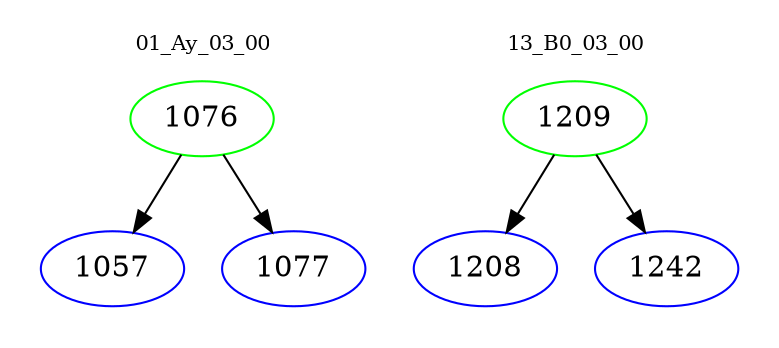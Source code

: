 digraph{
subgraph cluster_0 {
color = white
label = "01_Ay_03_00";
fontsize=10;
T0_1076 [label="1076", color="green"]
T0_1076 -> T0_1057 [color="black"]
T0_1057 [label="1057", color="blue"]
T0_1076 -> T0_1077 [color="black"]
T0_1077 [label="1077", color="blue"]
}
subgraph cluster_1 {
color = white
label = "13_B0_03_00";
fontsize=10;
T1_1209 [label="1209", color="green"]
T1_1209 -> T1_1208 [color="black"]
T1_1208 [label="1208", color="blue"]
T1_1209 -> T1_1242 [color="black"]
T1_1242 [label="1242", color="blue"]
}
}
